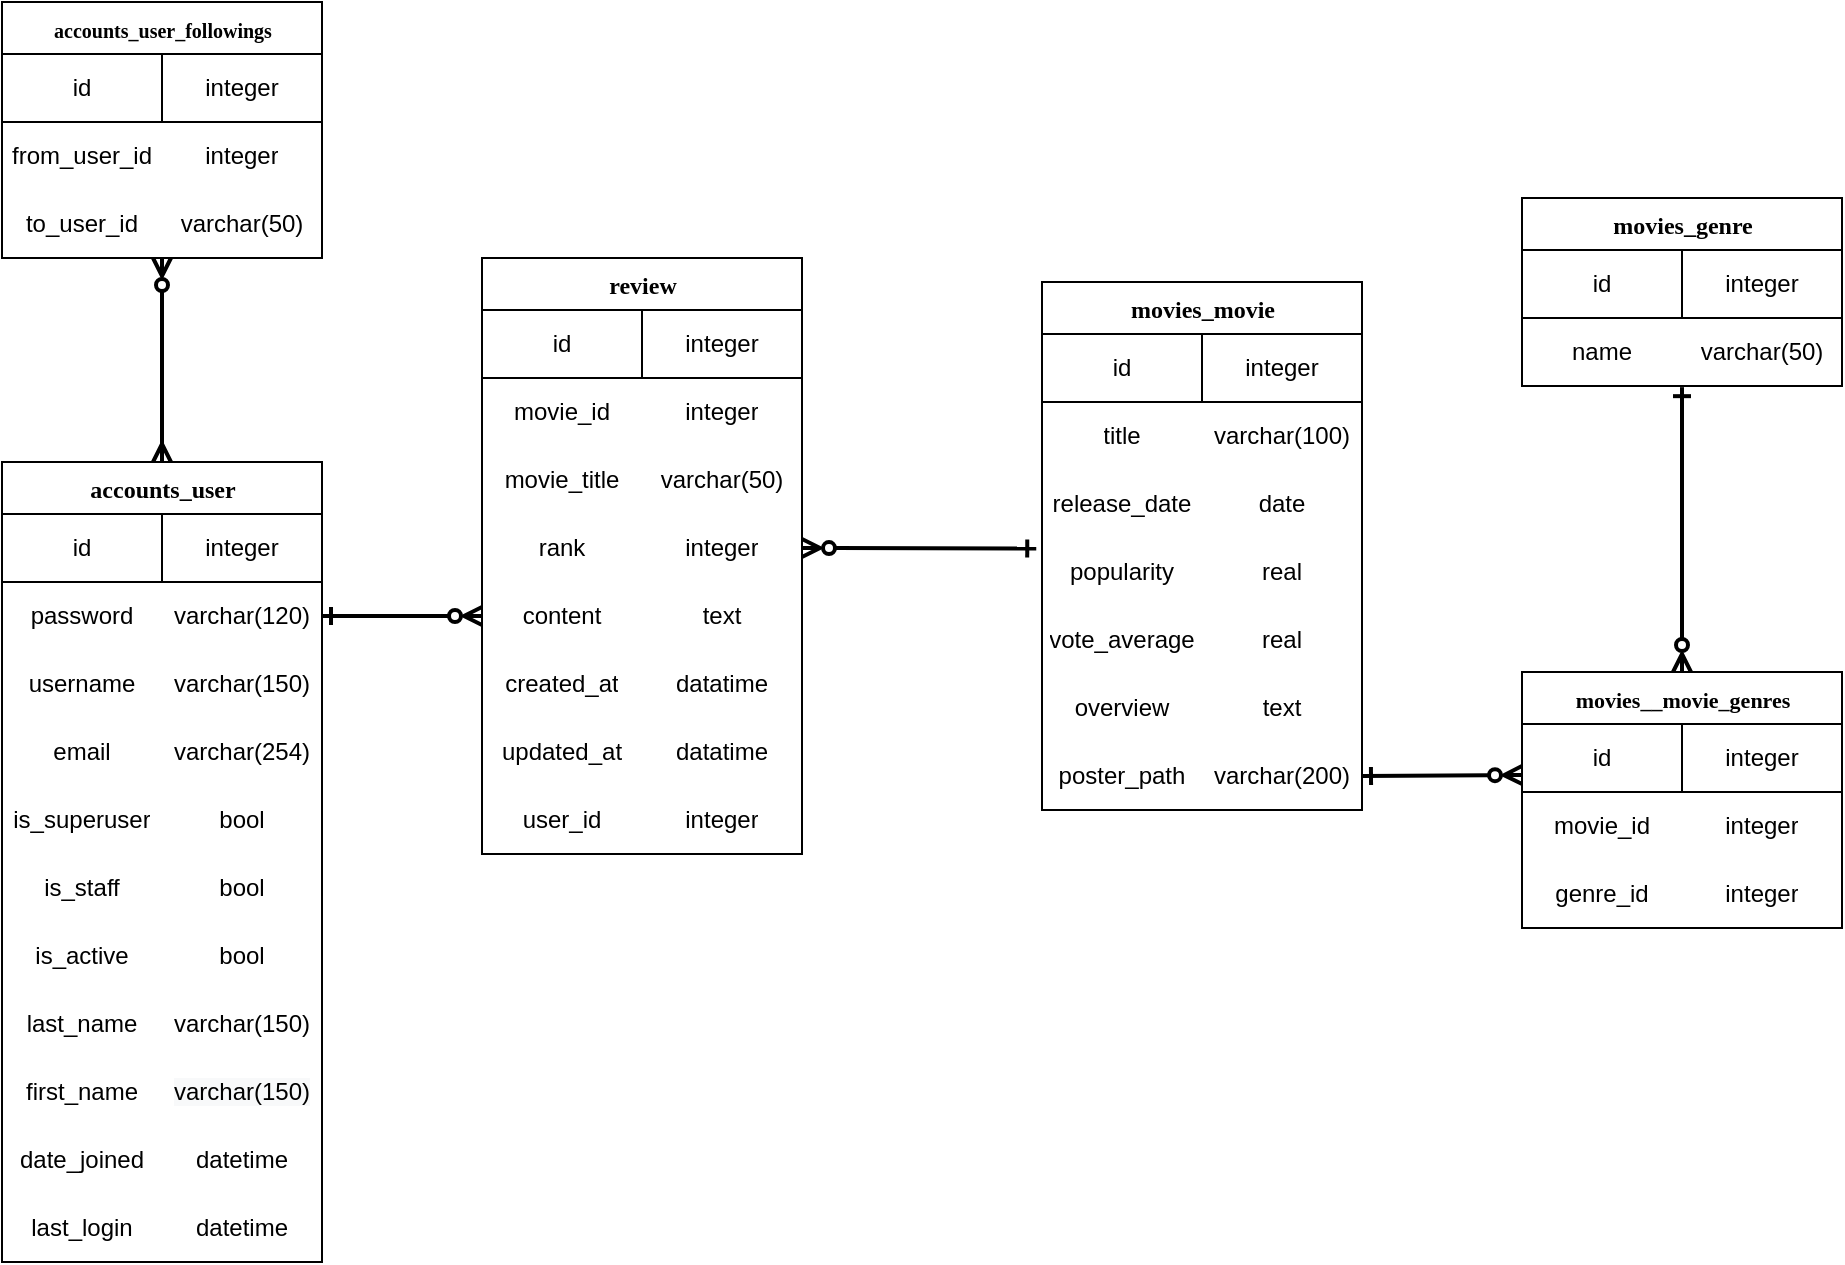 <mxfile version="20.5.3" type="github">
  <diagram name="Page-1" id="9f46799a-70d6-7492-0946-bef42562c5a5">
    <mxGraphModel dx="1110" dy="1074" grid="1" gridSize="10" guides="1" tooltips="1" connect="1" arrows="1" fold="1" page="1" pageScale="1" pageWidth="1100" pageHeight="850" background="none" math="0" shadow="0">
      <root>
        <mxCell id="0" />
        <mxCell id="1" parent="0" />
        <mxCell id="78961159f06e98e8-30" value="review" style="swimlane;html=1;fontStyle=1;align=center;verticalAlign=top;childLayout=stackLayout;horizontal=1;startSize=26;horizontalStack=0;resizeParent=1;resizeLast=0;collapsible=1;marginBottom=0;swimlaneFillColor=#ffffff;rounded=0;shadow=0;comic=0;labelBackgroundColor=none;strokeWidth=1;fillColor=none;fontFamily=Verdana;fontSize=12;" parent="1" vertex="1">
          <mxGeometry x="360" y="250" width="160" height="298" as="geometry" />
        </mxCell>
        <mxCell id="Coziq-dJK1Pich8Sk--5-6" value="" style="childLayout=tableLayout;recursiveResize=0;shadow=0;fillColor=none;rounded=0;" vertex="1" parent="78961159f06e98e8-30">
          <mxGeometry y="26" width="160" height="34" as="geometry" />
        </mxCell>
        <mxCell id="Coziq-dJK1Pich8Sk--5-19" style="edgeStyle=orthogonalEdgeStyle;rounded=0;orthogonalLoop=1;jettySize=auto;html=1;exitX=0.5;exitY=0;exitDx=0;exitDy=0;" edge="1" parent="Coziq-dJK1Pich8Sk--5-6" source="Coziq-dJK1Pich8Sk--5-11" target="Coziq-dJK1Pich8Sk--5-7">
          <mxGeometry relative="1" as="geometry" />
        </mxCell>
        <mxCell id="Coziq-dJK1Pich8Sk--5-7" value="" style="shape=tableRow;horizontal=0;startSize=0;swimlaneHead=0;swimlaneBody=0;top=0;left=0;bottom=0;right=0;dropTarget=0;collapsible=0;recursiveResize=0;expand=0;fontStyle=0;fillColor=none;strokeColor=inherit;rounded=0;" vertex="1" parent="Coziq-dJK1Pich8Sk--5-6">
          <mxGeometry width="160" height="34" as="geometry" />
        </mxCell>
        <mxCell id="Coziq-dJK1Pich8Sk--5-8" value="id" style="connectable=0;recursiveResize=0;strokeColor=inherit;fillColor=none;align=center;whiteSpace=wrap;html=1;rounded=0;" vertex="1" parent="Coziq-dJK1Pich8Sk--5-7">
          <mxGeometry width="80" height="34" as="geometry">
            <mxRectangle width="80" height="34" as="alternateBounds" />
          </mxGeometry>
        </mxCell>
        <mxCell id="Coziq-dJK1Pich8Sk--5-9" value="integer" style="connectable=0;recursiveResize=0;strokeColor=inherit;fillColor=none;align=center;whiteSpace=wrap;html=1;rounded=0;" vertex="1" parent="Coziq-dJK1Pich8Sk--5-7">
          <mxGeometry x="80" width="80" height="34" as="geometry">
            <mxRectangle width="80" height="34" as="alternateBounds" />
          </mxGeometry>
        </mxCell>
        <mxCell id="Coziq-dJK1Pich8Sk--5-20" value="" style="shape=table;html=1;whiteSpace=wrap;startSize=0;container=1;collapsible=0;childLayout=tableLayout;columnLines=0;rowLines=0;rounded=0;" vertex="1" parent="78961159f06e98e8-30">
          <mxGeometry y="60" width="160" height="238" as="geometry" />
        </mxCell>
        <mxCell id="Coziq-dJK1Pich8Sk--5-21" value="" style="shape=tableRow;horizontal=0;startSize=0;swimlaneHead=0;swimlaneBody=0;top=0;left=0;bottom=0;right=0;collapsible=0;dropTarget=0;fillColor=none;points=[[0,0.5],[1,0.5]];portConstraint=eastwest;rounded=0;" vertex="1" parent="Coziq-dJK1Pich8Sk--5-20">
          <mxGeometry width="160" height="34" as="geometry" />
        </mxCell>
        <mxCell id="Coziq-dJK1Pich8Sk--5-22" value="movie_id" style="shape=partialRectangle;html=1;whiteSpace=wrap;connectable=0;fillColor=none;top=0;left=0;bottom=0;right=0;overflow=hidden;fontSize=12;rounded=0;" vertex="1" parent="Coziq-dJK1Pich8Sk--5-21">
          <mxGeometry width="80" height="34" as="geometry">
            <mxRectangle width="80" height="34" as="alternateBounds" />
          </mxGeometry>
        </mxCell>
        <mxCell id="Coziq-dJK1Pich8Sk--5-23" value="integer" style="shape=partialRectangle;html=1;whiteSpace=wrap;connectable=0;fillColor=none;top=0;left=0;bottom=0;right=0;overflow=hidden;fontSize=12;rounded=0;" vertex="1" parent="Coziq-dJK1Pich8Sk--5-21">
          <mxGeometry x="80" width="80" height="34" as="geometry">
            <mxRectangle width="80" height="34" as="alternateBounds" />
          </mxGeometry>
        </mxCell>
        <mxCell id="Coziq-dJK1Pich8Sk--5-25" value="" style="shape=tableRow;horizontal=0;startSize=0;swimlaneHead=0;swimlaneBody=0;top=0;left=0;bottom=0;right=0;collapsible=0;dropTarget=0;fillColor=none;points=[[0,0.5],[1,0.5]];portConstraint=eastwest;rounded=0;" vertex="1" parent="Coziq-dJK1Pich8Sk--5-20">
          <mxGeometry y="34" width="160" height="34" as="geometry" />
        </mxCell>
        <mxCell id="Coziq-dJK1Pich8Sk--5-26" value="movie_title" style="shape=partialRectangle;html=1;whiteSpace=wrap;connectable=0;fillColor=none;top=0;left=0;bottom=0;right=0;overflow=hidden;fontSize=12;rounded=0;" vertex="1" parent="Coziq-dJK1Pich8Sk--5-25">
          <mxGeometry width="80" height="34" as="geometry">
            <mxRectangle width="80" height="34" as="alternateBounds" />
          </mxGeometry>
        </mxCell>
        <mxCell id="Coziq-dJK1Pich8Sk--5-27" value="varchar(50)" style="shape=partialRectangle;html=1;whiteSpace=wrap;connectable=0;fillColor=none;top=0;left=0;bottom=0;right=0;overflow=hidden;fontSize=12;rounded=0;" vertex="1" parent="Coziq-dJK1Pich8Sk--5-25">
          <mxGeometry x="80" width="80" height="34" as="geometry">
            <mxRectangle width="80" height="34" as="alternateBounds" />
          </mxGeometry>
        </mxCell>
        <mxCell id="Coziq-dJK1Pich8Sk--5-29" value="" style="shape=tableRow;horizontal=0;startSize=0;swimlaneHead=0;swimlaneBody=0;top=0;left=0;bottom=0;right=0;collapsible=0;dropTarget=0;fillColor=none;points=[[0,0.5],[1,0.5]];portConstraint=eastwest;rounded=0;" vertex="1" parent="Coziq-dJK1Pich8Sk--5-20">
          <mxGeometry y="68" width="160" height="34" as="geometry" />
        </mxCell>
        <mxCell id="Coziq-dJK1Pich8Sk--5-30" value="rank" style="shape=partialRectangle;html=1;whiteSpace=wrap;connectable=0;fillColor=none;top=0;left=0;bottom=0;right=0;overflow=hidden;fontSize=12;rounded=0;" vertex="1" parent="Coziq-dJK1Pich8Sk--5-29">
          <mxGeometry width="80" height="34" as="geometry">
            <mxRectangle width="80" height="34" as="alternateBounds" />
          </mxGeometry>
        </mxCell>
        <mxCell id="Coziq-dJK1Pich8Sk--5-31" value="integer" style="shape=partialRectangle;html=1;whiteSpace=wrap;connectable=0;fillColor=none;top=0;left=0;bottom=0;right=0;overflow=hidden;fontSize=12;rounded=0;" vertex="1" parent="Coziq-dJK1Pich8Sk--5-29">
          <mxGeometry x="80" width="80" height="34" as="geometry">
            <mxRectangle width="80" height="34" as="alternateBounds" />
          </mxGeometry>
        </mxCell>
        <mxCell id="Coziq-dJK1Pich8Sk--5-42" style="shape=tableRow;horizontal=0;startSize=0;swimlaneHead=0;swimlaneBody=0;top=0;left=0;bottom=0;right=0;collapsible=0;dropTarget=0;fillColor=none;points=[[0,0.5],[1,0.5]];portConstraint=eastwest;rounded=0;" vertex="1" parent="Coziq-dJK1Pich8Sk--5-20">
          <mxGeometry y="102" width="160" height="34" as="geometry" />
        </mxCell>
        <mxCell id="Coziq-dJK1Pich8Sk--5-43" value="content" style="shape=partialRectangle;html=1;whiteSpace=wrap;connectable=0;fillColor=none;top=0;left=0;bottom=0;right=0;overflow=hidden;fontSize=12;rounded=0;" vertex="1" parent="Coziq-dJK1Pich8Sk--5-42">
          <mxGeometry width="80" height="34" as="geometry">
            <mxRectangle width="80" height="34" as="alternateBounds" />
          </mxGeometry>
        </mxCell>
        <mxCell id="Coziq-dJK1Pich8Sk--5-44" value="text" style="shape=partialRectangle;html=1;whiteSpace=wrap;connectable=0;fillColor=none;top=0;left=0;bottom=0;right=0;overflow=hidden;fontSize=12;rounded=0;" vertex="1" parent="Coziq-dJK1Pich8Sk--5-42">
          <mxGeometry x="80" width="80" height="34" as="geometry">
            <mxRectangle width="80" height="34" as="alternateBounds" />
          </mxGeometry>
        </mxCell>
        <mxCell id="Coziq-dJK1Pich8Sk--5-39" style="shape=tableRow;horizontal=0;startSize=0;swimlaneHead=0;swimlaneBody=0;top=0;left=0;bottom=0;right=0;collapsible=0;dropTarget=0;fillColor=none;points=[[0,0.5],[1,0.5]];portConstraint=eastwest;rounded=0;" vertex="1" parent="Coziq-dJK1Pich8Sk--5-20">
          <mxGeometry y="136" width="160" height="34" as="geometry" />
        </mxCell>
        <mxCell id="Coziq-dJK1Pich8Sk--5-40" value="created_at" style="shape=partialRectangle;html=1;whiteSpace=wrap;connectable=0;fillColor=none;top=0;left=0;bottom=0;right=0;overflow=hidden;fontSize=12;rounded=0;" vertex="1" parent="Coziq-dJK1Pich8Sk--5-39">
          <mxGeometry width="80" height="34" as="geometry">
            <mxRectangle width="80" height="34" as="alternateBounds" />
          </mxGeometry>
        </mxCell>
        <mxCell id="Coziq-dJK1Pich8Sk--5-41" value="datatime" style="shape=partialRectangle;html=1;whiteSpace=wrap;connectable=0;fillColor=none;top=0;left=0;bottom=0;right=0;overflow=hidden;fontSize=12;rounded=0;" vertex="1" parent="Coziq-dJK1Pich8Sk--5-39">
          <mxGeometry x="80" width="80" height="34" as="geometry">
            <mxRectangle width="80" height="34" as="alternateBounds" />
          </mxGeometry>
        </mxCell>
        <mxCell id="Coziq-dJK1Pich8Sk--5-36" style="shape=tableRow;horizontal=0;startSize=0;swimlaneHead=0;swimlaneBody=0;top=0;left=0;bottom=0;right=0;collapsible=0;dropTarget=0;fillColor=none;points=[[0,0.5],[1,0.5]];portConstraint=eastwest;rounded=0;" vertex="1" parent="Coziq-dJK1Pich8Sk--5-20">
          <mxGeometry y="170" width="160" height="34" as="geometry" />
        </mxCell>
        <mxCell id="Coziq-dJK1Pich8Sk--5-37" value="updated_at" style="shape=partialRectangle;html=1;whiteSpace=wrap;connectable=0;fillColor=none;top=0;left=0;bottom=0;right=0;overflow=hidden;fontSize=12;rounded=0;" vertex="1" parent="Coziq-dJK1Pich8Sk--5-36">
          <mxGeometry width="80" height="34" as="geometry">
            <mxRectangle width="80" height="34" as="alternateBounds" />
          </mxGeometry>
        </mxCell>
        <mxCell id="Coziq-dJK1Pich8Sk--5-38" value="datatime" style="shape=partialRectangle;html=1;whiteSpace=wrap;connectable=0;fillColor=none;top=0;left=0;bottom=0;right=0;overflow=hidden;fontSize=12;rounded=0;" vertex="1" parent="Coziq-dJK1Pich8Sk--5-36">
          <mxGeometry x="80" width="80" height="34" as="geometry">
            <mxRectangle width="80" height="34" as="alternateBounds" />
          </mxGeometry>
        </mxCell>
        <mxCell id="Coziq-dJK1Pich8Sk--5-33" style="shape=tableRow;horizontal=0;startSize=0;swimlaneHead=0;swimlaneBody=0;top=0;left=0;bottom=0;right=0;collapsible=0;dropTarget=0;fillColor=none;points=[[0,0.5],[1,0.5]];portConstraint=eastwest;rounded=0;" vertex="1" parent="Coziq-dJK1Pich8Sk--5-20">
          <mxGeometry y="204" width="160" height="34" as="geometry" />
        </mxCell>
        <mxCell id="Coziq-dJK1Pich8Sk--5-34" value="user_id" style="shape=partialRectangle;html=1;whiteSpace=wrap;connectable=0;fillColor=none;top=0;left=0;bottom=0;right=0;overflow=hidden;fontSize=12;rounded=0;" vertex="1" parent="Coziq-dJK1Pich8Sk--5-33">
          <mxGeometry width="80" height="34" as="geometry">
            <mxRectangle width="80" height="34" as="alternateBounds" />
          </mxGeometry>
        </mxCell>
        <mxCell id="Coziq-dJK1Pich8Sk--5-35" value="integer" style="shape=partialRectangle;html=1;whiteSpace=wrap;connectable=0;fillColor=none;top=0;left=0;bottom=0;right=0;overflow=hidden;fontSize=12;rounded=0;" vertex="1" parent="Coziq-dJK1Pich8Sk--5-33">
          <mxGeometry x="80" width="80" height="34" as="geometry">
            <mxRectangle width="80" height="34" as="alternateBounds" />
          </mxGeometry>
        </mxCell>
        <mxCell id="Coziq-dJK1Pich8Sk--5-45" value="&lt;font style=&quot;font-size: 10px;&quot;&gt;accounts_user_followings&lt;/font&gt;" style="swimlane;html=1;fontStyle=1;align=center;verticalAlign=top;childLayout=stackLayout;horizontal=1;startSize=26;horizontalStack=0;resizeParent=1;resizeLast=0;collapsible=1;marginBottom=0;swimlaneFillColor=#ffffff;rounded=0;shadow=0;comic=0;labelBackgroundColor=none;strokeWidth=1;fillColor=none;fontFamily=Verdana;fontSize=12;" vertex="1" parent="1">
          <mxGeometry x="120" y="122" width="160" height="128" as="geometry" />
        </mxCell>
        <mxCell id="Coziq-dJK1Pich8Sk--5-46" value="" style="childLayout=tableLayout;recursiveResize=0;shadow=0;fillColor=none;rounded=0;" vertex="1" parent="Coziq-dJK1Pich8Sk--5-45">
          <mxGeometry y="26" width="160" height="34" as="geometry" />
        </mxCell>
        <mxCell id="Coziq-dJK1Pich8Sk--5-47" style="edgeStyle=orthogonalEdgeStyle;rounded=0;orthogonalLoop=1;jettySize=auto;html=1;exitX=0.5;exitY=0;exitDx=0;exitDy=0;" edge="1" parent="Coziq-dJK1Pich8Sk--5-46" target="Coziq-dJK1Pich8Sk--5-48">
          <mxGeometry relative="1" as="geometry" />
        </mxCell>
        <mxCell id="Coziq-dJK1Pich8Sk--5-48" value="" style="shape=tableRow;horizontal=0;startSize=0;swimlaneHead=0;swimlaneBody=0;top=0;left=0;bottom=0;right=0;dropTarget=0;collapsible=0;recursiveResize=0;expand=0;fontStyle=0;fillColor=none;strokeColor=inherit;rounded=0;" vertex="1" parent="Coziq-dJK1Pich8Sk--5-46">
          <mxGeometry width="160" height="34" as="geometry" />
        </mxCell>
        <mxCell id="Coziq-dJK1Pich8Sk--5-49" value="id" style="connectable=0;recursiveResize=0;strokeColor=inherit;fillColor=none;align=center;whiteSpace=wrap;html=1;rounded=0;" vertex="1" parent="Coziq-dJK1Pich8Sk--5-48">
          <mxGeometry width="80" height="34" as="geometry">
            <mxRectangle width="80" height="34" as="alternateBounds" />
          </mxGeometry>
        </mxCell>
        <mxCell id="Coziq-dJK1Pich8Sk--5-50" value="integer" style="connectable=0;recursiveResize=0;strokeColor=inherit;fillColor=none;align=center;whiteSpace=wrap;html=1;rounded=0;" vertex="1" parent="Coziq-dJK1Pich8Sk--5-48">
          <mxGeometry x="80" width="80" height="34" as="geometry">
            <mxRectangle width="80" height="34" as="alternateBounds" />
          </mxGeometry>
        </mxCell>
        <mxCell id="Coziq-dJK1Pich8Sk--5-51" value="" style="shape=table;html=1;whiteSpace=wrap;startSize=0;container=1;collapsible=0;childLayout=tableLayout;columnLines=0;rowLines=0;rounded=0;" vertex="1" parent="Coziq-dJK1Pich8Sk--5-45">
          <mxGeometry y="60" width="160" height="68" as="geometry" />
        </mxCell>
        <mxCell id="Coziq-dJK1Pich8Sk--5-52" value="" style="shape=tableRow;horizontal=0;startSize=0;swimlaneHead=0;swimlaneBody=0;top=0;left=0;bottom=0;right=0;collapsible=0;dropTarget=0;fillColor=none;points=[[0,0.5],[1,0.5]];portConstraint=eastwest;rounded=0;" vertex="1" parent="Coziq-dJK1Pich8Sk--5-51">
          <mxGeometry width="160" height="34" as="geometry" />
        </mxCell>
        <mxCell id="Coziq-dJK1Pich8Sk--5-53" value="from_user_id" style="shape=partialRectangle;html=1;whiteSpace=wrap;connectable=0;fillColor=none;top=0;left=0;bottom=0;right=0;overflow=hidden;fontSize=12;rounded=0;" vertex="1" parent="Coziq-dJK1Pich8Sk--5-52">
          <mxGeometry width="80" height="34" as="geometry">
            <mxRectangle width="80" height="34" as="alternateBounds" />
          </mxGeometry>
        </mxCell>
        <mxCell id="Coziq-dJK1Pich8Sk--5-54" value="integer" style="shape=partialRectangle;html=1;whiteSpace=wrap;connectable=0;fillColor=none;top=0;left=0;bottom=0;right=0;overflow=hidden;fontSize=12;rounded=0;" vertex="1" parent="Coziq-dJK1Pich8Sk--5-52">
          <mxGeometry x="80" width="80" height="34" as="geometry">
            <mxRectangle width="80" height="34" as="alternateBounds" />
          </mxGeometry>
        </mxCell>
        <mxCell id="Coziq-dJK1Pich8Sk--5-55" value="" style="shape=tableRow;horizontal=0;startSize=0;swimlaneHead=0;swimlaneBody=0;top=0;left=0;bottom=0;right=0;collapsible=0;dropTarget=0;fillColor=none;points=[[0,0.5],[1,0.5]];portConstraint=eastwest;rounded=0;" vertex="1" parent="Coziq-dJK1Pich8Sk--5-51">
          <mxGeometry y="34" width="160" height="34" as="geometry" />
        </mxCell>
        <mxCell id="Coziq-dJK1Pich8Sk--5-56" value="to_user_id" style="shape=partialRectangle;html=1;whiteSpace=wrap;connectable=0;fillColor=none;top=0;left=0;bottom=0;right=0;overflow=hidden;fontSize=12;rounded=0;" vertex="1" parent="Coziq-dJK1Pich8Sk--5-55">
          <mxGeometry width="80" height="34" as="geometry">
            <mxRectangle width="80" height="34" as="alternateBounds" />
          </mxGeometry>
        </mxCell>
        <mxCell id="Coziq-dJK1Pich8Sk--5-57" value="varchar(50)" style="shape=partialRectangle;html=1;whiteSpace=wrap;connectable=0;fillColor=none;top=0;left=0;bottom=0;right=0;overflow=hidden;fontSize=12;rounded=0;" vertex="1" parent="Coziq-dJK1Pich8Sk--5-55">
          <mxGeometry x="80" width="80" height="34" as="geometry">
            <mxRectangle width="80" height="34" as="alternateBounds" />
          </mxGeometry>
        </mxCell>
        <mxCell id="Coziq-dJK1Pich8Sk--5-73" value="accounts_user" style="swimlane;html=1;fontStyle=1;align=center;verticalAlign=top;childLayout=stackLayout;horizontal=1;startSize=26;horizontalStack=0;resizeParent=1;resizeLast=0;collapsible=1;marginBottom=0;swimlaneFillColor=#ffffff;rounded=0;shadow=0;comic=0;labelBackgroundColor=none;strokeWidth=1;fillColor=none;fontFamily=Verdana;fontSize=12;" vertex="1" parent="1">
          <mxGeometry x="120" y="352" width="160" height="400" as="geometry" />
        </mxCell>
        <mxCell id="Coziq-dJK1Pich8Sk--5-74" value="" style="childLayout=tableLayout;recursiveResize=0;shadow=0;fillColor=none;rounded=0;" vertex="1" parent="Coziq-dJK1Pich8Sk--5-73">
          <mxGeometry y="26" width="160" height="34" as="geometry" />
        </mxCell>
        <mxCell id="Coziq-dJK1Pich8Sk--5-75" style="edgeStyle=orthogonalEdgeStyle;rounded=0;orthogonalLoop=1;jettySize=auto;html=1;exitX=0.5;exitY=0;exitDx=0;exitDy=0;" edge="1" parent="Coziq-dJK1Pich8Sk--5-74" target="Coziq-dJK1Pich8Sk--5-76">
          <mxGeometry relative="1" as="geometry" />
        </mxCell>
        <mxCell id="Coziq-dJK1Pich8Sk--5-76" value="" style="shape=tableRow;horizontal=0;startSize=0;swimlaneHead=0;swimlaneBody=0;top=0;left=0;bottom=0;right=0;dropTarget=0;collapsible=0;recursiveResize=0;expand=0;fontStyle=0;fillColor=none;strokeColor=inherit;rounded=0;" vertex="1" parent="Coziq-dJK1Pich8Sk--5-74">
          <mxGeometry width="160" height="34" as="geometry" />
        </mxCell>
        <mxCell id="Coziq-dJK1Pich8Sk--5-77" value="id" style="connectable=0;recursiveResize=0;strokeColor=inherit;fillColor=none;align=center;whiteSpace=wrap;html=1;rounded=0;" vertex="1" parent="Coziq-dJK1Pich8Sk--5-76">
          <mxGeometry width="80" height="34" as="geometry">
            <mxRectangle width="80" height="34" as="alternateBounds" />
          </mxGeometry>
        </mxCell>
        <mxCell id="Coziq-dJK1Pich8Sk--5-78" value="integer" style="connectable=0;recursiveResize=0;strokeColor=inherit;fillColor=none;align=center;whiteSpace=wrap;html=1;rounded=0;" vertex="1" parent="Coziq-dJK1Pich8Sk--5-76">
          <mxGeometry x="80" width="80" height="34" as="geometry">
            <mxRectangle width="80" height="34" as="alternateBounds" />
          </mxGeometry>
        </mxCell>
        <mxCell id="Coziq-dJK1Pich8Sk--5-79" value="" style="shape=table;html=1;whiteSpace=wrap;startSize=0;container=1;collapsible=0;childLayout=tableLayout;columnLines=0;rowLines=0;rounded=0;" vertex="1" parent="Coziq-dJK1Pich8Sk--5-73">
          <mxGeometry y="60" width="160" height="340" as="geometry" />
        </mxCell>
        <mxCell id="Coziq-dJK1Pich8Sk--5-80" value="" style="shape=tableRow;horizontal=0;startSize=0;swimlaneHead=0;swimlaneBody=0;top=0;left=0;bottom=0;right=0;collapsible=0;dropTarget=0;fillColor=none;points=[[0,0.5],[1,0.5]];portConstraint=eastwest;rounded=0;" vertex="1" parent="Coziq-dJK1Pich8Sk--5-79">
          <mxGeometry width="160" height="34" as="geometry" />
        </mxCell>
        <mxCell id="Coziq-dJK1Pich8Sk--5-81" value="password" style="shape=partialRectangle;html=1;whiteSpace=wrap;connectable=0;fillColor=none;top=0;left=0;bottom=0;right=0;overflow=hidden;fontSize=12;rounded=0;" vertex="1" parent="Coziq-dJK1Pich8Sk--5-80">
          <mxGeometry width="80" height="34" as="geometry">
            <mxRectangle width="80" height="34" as="alternateBounds" />
          </mxGeometry>
        </mxCell>
        <mxCell id="Coziq-dJK1Pich8Sk--5-82" value="varchar(120)" style="shape=partialRectangle;html=1;whiteSpace=wrap;connectable=0;fillColor=none;top=0;left=0;bottom=0;right=0;overflow=hidden;fontSize=12;rounded=0;" vertex="1" parent="Coziq-dJK1Pich8Sk--5-80">
          <mxGeometry x="80" width="80" height="34" as="geometry">
            <mxRectangle width="80" height="34" as="alternateBounds" />
          </mxGeometry>
        </mxCell>
        <mxCell id="Coziq-dJK1Pich8Sk--5-83" value="" style="shape=tableRow;horizontal=0;startSize=0;swimlaneHead=0;swimlaneBody=0;top=0;left=0;bottom=0;right=0;collapsible=0;dropTarget=0;fillColor=none;points=[[0,0.5],[1,0.5]];portConstraint=eastwest;rounded=0;" vertex="1" parent="Coziq-dJK1Pich8Sk--5-79">
          <mxGeometry y="34" width="160" height="34" as="geometry" />
        </mxCell>
        <mxCell id="Coziq-dJK1Pich8Sk--5-84" value="username" style="shape=partialRectangle;html=1;whiteSpace=wrap;connectable=0;fillColor=none;top=0;left=0;bottom=0;right=0;overflow=hidden;fontSize=12;rounded=0;" vertex="1" parent="Coziq-dJK1Pich8Sk--5-83">
          <mxGeometry width="80" height="34" as="geometry">
            <mxRectangle width="80" height="34" as="alternateBounds" />
          </mxGeometry>
        </mxCell>
        <mxCell id="Coziq-dJK1Pich8Sk--5-85" value="varchar(150)" style="shape=partialRectangle;html=1;whiteSpace=wrap;connectable=0;fillColor=none;top=0;left=0;bottom=0;right=0;overflow=hidden;fontSize=12;rounded=0;" vertex="1" parent="Coziq-dJK1Pich8Sk--5-83">
          <mxGeometry x="80" width="80" height="34" as="geometry">
            <mxRectangle width="80" height="34" as="alternateBounds" />
          </mxGeometry>
        </mxCell>
        <mxCell id="Coziq-dJK1Pich8Sk--5-86" value="" style="shape=tableRow;horizontal=0;startSize=0;swimlaneHead=0;swimlaneBody=0;top=0;left=0;bottom=0;right=0;collapsible=0;dropTarget=0;fillColor=none;points=[[0,0.5],[1,0.5]];portConstraint=eastwest;rounded=0;" vertex="1" parent="Coziq-dJK1Pich8Sk--5-79">
          <mxGeometry y="68" width="160" height="34" as="geometry" />
        </mxCell>
        <mxCell id="Coziq-dJK1Pich8Sk--5-87" value="email" style="shape=partialRectangle;html=1;whiteSpace=wrap;connectable=0;fillColor=none;top=0;left=0;bottom=0;right=0;overflow=hidden;fontSize=12;rounded=0;" vertex="1" parent="Coziq-dJK1Pich8Sk--5-86">
          <mxGeometry width="80" height="34" as="geometry">
            <mxRectangle width="80" height="34" as="alternateBounds" />
          </mxGeometry>
        </mxCell>
        <mxCell id="Coziq-dJK1Pich8Sk--5-88" value="varchar(254)" style="shape=partialRectangle;html=1;whiteSpace=wrap;connectable=0;fillColor=none;top=0;left=0;bottom=0;right=0;overflow=hidden;fontSize=12;rounded=0;" vertex="1" parent="Coziq-dJK1Pich8Sk--5-86">
          <mxGeometry x="80" width="80" height="34" as="geometry">
            <mxRectangle width="80" height="34" as="alternateBounds" />
          </mxGeometry>
        </mxCell>
        <mxCell id="Coziq-dJK1Pich8Sk--5-89" style="shape=tableRow;horizontal=0;startSize=0;swimlaneHead=0;swimlaneBody=0;top=0;left=0;bottom=0;right=0;collapsible=0;dropTarget=0;fillColor=none;points=[[0,0.5],[1,0.5]];portConstraint=eastwest;rounded=0;" vertex="1" parent="Coziq-dJK1Pich8Sk--5-79">
          <mxGeometry y="102" width="160" height="34" as="geometry" />
        </mxCell>
        <mxCell id="Coziq-dJK1Pich8Sk--5-90" value="is_superuser" style="shape=partialRectangle;html=1;whiteSpace=wrap;connectable=0;fillColor=none;top=0;left=0;bottom=0;right=0;overflow=hidden;fontSize=12;rounded=0;" vertex="1" parent="Coziq-dJK1Pich8Sk--5-89">
          <mxGeometry width="80" height="34" as="geometry">
            <mxRectangle width="80" height="34" as="alternateBounds" />
          </mxGeometry>
        </mxCell>
        <mxCell id="Coziq-dJK1Pich8Sk--5-91" value="bool" style="shape=partialRectangle;html=1;whiteSpace=wrap;connectable=0;fillColor=none;top=0;left=0;bottom=0;right=0;overflow=hidden;fontSize=12;rounded=0;" vertex="1" parent="Coziq-dJK1Pich8Sk--5-89">
          <mxGeometry x="80" width="80" height="34" as="geometry">
            <mxRectangle width="80" height="34" as="alternateBounds" />
          </mxGeometry>
        </mxCell>
        <mxCell id="Coziq-dJK1Pich8Sk--5-185" style="shape=tableRow;horizontal=0;startSize=0;swimlaneHead=0;swimlaneBody=0;top=0;left=0;bottom=0;right=0;collapsible=0;dropTarget=0;fillColor=none;points=[[0,0.5],[1,0.5]];portConstraint=eastwest;rounded=0;" vertex="1" parent="Coziq-dJK1Pich8Sk--5-79">
          <mxGeometry y="136" width="160" height="34" as="geometry" />
        </mxCell>
        <mxCell id="Coziq-dJK1Pich8Sk--5-186" value="is_staff" style="shape=partialRectangle;html=1;whiteSpace=wrap;connectable=0;fillColor=none;top=0;left=0;bottom=0;right=0;overflow=hidden;fontSize=12;rounded=0;" vertex="1" parent="Coziq-dJK1Pich8Sk--5-185">
          <mxGeometry width="80" height="34" as="geometry">
            <mxRectangle width="80" height="34" as="alternateBounds" />
          </mxGeometry>
        </mxCell>
        <mxCell id="Coziq-dJK1Pich8Sk--5-187" value="bool" style="shape=partialRectangle;html=1;whiteSpace=wrap;connectable=0;fillColor=none;top=0;left=0;bottom=0;right=0;overflow=hidden;fontSize=12;rounded=0;" vertex="1" parent="Coziq-dJK1Pich8Sk--5-185">
          <mxGeometry x="80" width="80" height="34" as="geometry">
            <mxRectangle width="80" height="34" as="alternateBounds" />
          </mxGeometry>
        </mxCell>
        <mxCell id="Coziq-dJK1Pich8Sk--5-92" style="shape=tableRow;horizontal=0;startSize=0;swimlaneHead=0;swimlaneBody=0;top=0;left=0;bottom=0;right=0;collapsible=0;dropTarget=0;fillColor=none;points=[[0,0.5],[1,0.5]];portConstraint=eastwest;rounded=0;" vertex="1" parent="Coziq-dJK1Pich8Sk--5-79">
          <mxGeometry y="170" width="160" height="34" as="geometry" />
        </mxCell>
        <mxCell id="Coziq-dJK1Pich8Sk--5-93" value="is_active" style="shape=partialRectangle;html=1;whiteSpace=wrap;connectable=0;fillColor=none;top=0;left=0;bottom=0;right=0;overflow=hidden;fontSize=12;rounded=0;" vertex="1" parent="Coziq-dJK1Pich8Sk--5-92">
          <mxGeometry width="80" height="34" as="geometry">
            <mxRectangle width="80" height="34" as="alternateBounds" />
          </mxGeometry>
        </mxCell>
        <mxCell id="Coziq-dJK1Pich8Sk--5-94" value="bool" style="shape=partialRectangle;html=1;whiteSpace=wrap;connectable=0;fillColor=none;top=0;left=0;bottom=0;right=0;overflow=hidden;fontSize=12;rounded=0;" vertex="1" parent="Coziq-dJK1Pich8Sk--5-92">
          <mxGeometry x="80" width="80" height="34" as="geometry">
            <mxRectangle width="80" height="34" as="alternateBounds" />
          </mxGeometry>
        </mxCell>
        <mxCell id="Coziq-dJK1Pich8Sk--5-95" style="shape=tableRow;horizontal=0;startSize=0;swimlaneHead=0;swimlaneBody=0;top=0;left=0;bottom=0;right=0;collapsible=0;dropTarget=0;fillColor=none;points=[[0,0.5],[1,0.5]];portConstraint=eastwest;rounded=0;" vertex="1" parent="Coziq-dJK1Pich8Sk--5-79">
          <mxGeometry y="204" width="160" height="34" as="geometry" />
        </mxCell>
        <mxCell id="Coziq-dJK1Pich8Sk--5-96" value="last_name" style="shape=partialRectangle;html=1;whiteSpace=wrap;connectable=0;fillColor=none;top=0;left=0;bottom=0;right=0;overflow=hidden;fontSize=12;rounded=0;" vertex="1" parent="Coziq-dJK1Pich8Sk--5-95">
          <mxGeometry width="80" height="34" as="geometry">
            <mxRectangle width="80" height="34" as="alternateBounds" />
          </mxGeometry>
        </mxCell>
        <mxCell id="Coziq-dJK1Pich8Sk--5-97" value="varchar(150)" style="shape=partialRectangle;html=1;whiteSpace=wrap;connectable=0;fillColor=none;top=0;left=0;bottom=0;right=0;overflow=hidden;fontSize=12;rounded=0;" vertex="1" parent="Coziq-dJK1Pich8Sk--5-95">
          <mxGeometry x="80" width="80" height="34" as="geometry">
            <mxRectangle width="80" height="34" as="alternateBounds" />
          </mxGeometry>
        </mxCell>
        <mxCell id="Coziq-dJK1Pich8Sk--5-98" style="shape=tableRow;horizontal=0;startSize=0;swimlaneHead=0;swimlaneBody=0;top=0;left=0;bottom=0;right=0;collapsible=0;dropTarget=0;fillColor=none;points=[[0,0.5],[1,0.5]];portConstraint=eastwest;rounded=0;" vertex="1" parent="Coziq-dJK1Pich8Sk--5-79">
          <mxGeometry y="238" width="160" height="34" as="geometry" />
        </mxCell>
        <mxCell id="Coziq-dJK1Pich8Sk--5-99" value="first_name" style="shape=partialRectangle;html=1;whiteSpace=wrap;connectable=0;fillColor=none;top=0;left=0;bottom=0;right=0;overflow=hidden;fontSize=12;rounded=0;" vertex="1" parent="Coziq-dJK1Pich8Sk--5-98">
          <mxGeometry width="80" height="34" as="geometry">
            <mxRectangle width="80" height="34" as="alternateBounds" />
          </mxGeometry>
        </mxCell>
        <mxCell id="Coziq-dJK1Pich8Sk--5-100" value="&lt;span style=&quot;color: rgb(0, 0, 0); font-family: Helvetica; font-size: 12px; font-style: normal; font-variant-ligatures: normal; font-variant-caps: normal; font-weight: 400; letter-spacing: normal; orphans: 2; text-align: center; text-indent: 0px; text-transform: none; widows: 2; word-spacing: 0px; -webkit-text-stroke-width: 0px; background-color: rgb(248, 249, 250); text-decoration-thickness: initial; text-decoration-style: initial; text-decoration-color: initial; float: none; display: inline !important;&quot;&gt;varchar(150)&lt;/span&gt;" style="shape=partialRectangle;html=1;whiteSpace=wrap;connectable=0;fillColor=none;top=0;left=0;bottom=0;right=0;overflow=hidden;fontSize=12;rounded=0;" vertex="1" parent="Coziq-dJK1Pich8Sk--5-98">
          <mxGeometry x="80" width="80" height="34" as="geometry">
            <mxRectangle width="80" height="34" as="alternateBounds" />
          </mxGeometry>
        </mxCell>
        <mxCell id="Coziq-dJK1Pich8Sk--5-188" style="shape=tableRow;horizontal=0;startSize=0;swimlaneHead=0;swimlaneBody=0;top=0;left=0;bottom=0;right=0;collapsible=0;dropTarget=0;fillColor=none;points=[[0,0.5],[1,0.5]];portConstraint=eastwest;rounded=0;" vertex="1" parent="Coziq-dJK1Pich8Sk--5-79">
          <mxGeometry y="272" width="160" height="34" as="geometry" />
        </mxCell>
        <mxCell id="Coziq-dJK1Pich8Sk--5-189" value="date_joined" style="shape=partialRectangle;html=1;whiteSpace=wrap;connectable=0;fillColor=none;top=0;left=0;bottom=0;right=0;overflow=hidden;fontSize=12;rounded=0;" vertex="1" parent="Coziq-dJK1Pich8Sk--5-188">
          <mxGeometry width="80" height="34" as="geometry">
            <mxRectangle width="80" height="34" as="alternateBounds" />
          </mxGeometry>
        </mxCell>
        <mxCell id="Coziq-dJK1Pich8Sk--5-190" value="datetime" style="shape=partialRectangle;html=1;whiteSpace=wrap;connectable=0;fillColor=none;top=0;left=0;bottom=0;right=0;overflow=hidden;fontSize=12;rounded=0;" vertex="1" parent="Coziq-dJK1Pich8Sk--5-188">
          <mxGeometry x="80" width="80" height="34" as="geometry">
            <mxRectangle width="80" height="34" as="alternateBounds" />
          </mxGeometry>
        </mxCell>
        <mxCell id="Coziq-dJK1Pich8Sk--5-191" style="shape=tableRow;horizontal=0;startSize=0;swimlaneHead=0;swimlaneBody=0;top=0;left=0;bottom=0;right=0;collapsible=0;dropTarget=0;fillColor=none;points=[[0,0.5],[1,0.5]];portConstraint=eastwest;rounded=0;" vertex="1" parent="Coziq-dJK1Pich8Sk--5-79">
          <mxGeometry y="306" width="160" height="34" as="geometry" />
        </mxCell>
        <mxCell id="Coziq-dJK1Pich8Sk--5-192" value="last_login" style="shape=partialRectangle;html=1;whiteSpace=wrap;connectable=0;fillColor=none;top=0;left=0;bottom=0;right=0;overflow=hidden;fontSize=12;rounded=0;" vertex="1" parent="Coziq-dJK1Pich8Sk--5-191">
          <mxGeometry width="80" height="34" as="geometry">
            <mxRectangle width="80" height="34" as="alternateBounds" />
          </mxGeometry>
        </mxCell>
        <mxCell id="Coziq-dJK1Pich8Sk--5-193" value="datetime" style="shape=partialRectangle;html=1;whiteSpace=wrap;connectable=0;fillColor=none;top=0;left=0;bottom=0;right=0;overflow=hidden;fontSize=12;rounded=0;" vertex="1" parent="Coziq-dJK1Pich8Sk--5-191">
          <mxGeometry x="80" width="80" height="34" as="geometry">
            <mxRectangle width="80" height="34" as="alternateBounds" />
          </mxGeometry>
        </mxCell>
        <mxCell id="Coziq-dJK1Pich8Sk--5-101" value="movies_movie" style="swimlane;html=1;fontStyle=1;align=center;verticalAlign=top;childLayout=stackLayout;horizontal=1;startSize=26;horizontalStack=0;resizeParent=1;resizeLast=0;collapsible=1;marginBottom=0;swimlaneFillColor=#ffffff;rounded=0;shadow=0;comic=0;labelBackgroundColor=none;strokeWidth=1;fillColor=none;fontFamily=Verdana;fontSize=12;" vertex="1" parent="1">
          <mxGeometry x="640" y="262" width="160" height="264" as="geometry" />
        </mxCell>
        <mxCell id="Coziq-dJK1Pich8Sk--5-102" value="" style="childLayout=tableLayout;recursiveResize=0;shadow=0;fillColor=none;rounded=0;" vertex="1" parent="Coziq-dJK1Pich8Sk--5-101">
          <mxGeometry y="26" width="160" height="34" as="geometry" />
        </mxCell>
        <mxCell id="Coziq-dJK1Pich8Sk--5-103" style="edgeStyle=orthogonalEdgeStyle;rounded=0;orthogonalLoop=1;jettySize=auto;html=1;exitX=0.5;exitY=0;exitDx=0;exitDy=0;" edge="1" parent="Coziq-dJK1Pich8Sk--5-102" target="Coziq-dJK1Pich8Sk--5-104">
          <mxGeometry relative="1" as="geometry" />
        </mxCell>
        <mxCell id="Coziq-dJK1Pich8Sk--5-104" value="" style="shape=tableRow;horizontal=0;startSize=0;swimlaneHead=0;swimlaneBody=0;top=0;left=0;bottom=0;right=0;dropTarget=0;collapsible=0;recursiveResize=0;expand=0;fontStyle=0;fillColor=none;strokeColor=inherit;rounded=0;" vertex="1" parent="Coziq-dJK1Pich8Sk--5-102">
          <mxGeometry width="160" height="34" as="geometry" />
        </mxCell>
        <mxCell id="Coziq-dJK1Pich8Sk--5-105" value="id" style="connectable=0;recursiveResize=0;strokeColor=inherit;fillColor=none;align=center;whiteSpace=wrap;html=1;rounded=0;" vertex="1" parent="Coziq-dJK1Pich8Sk--5-104">
          <mxGeometry width="80" height="34" as="geometry">
            <mxRectangle width="80" height="34" as="alternateBounds" />
          </mxGeometry>
        </mxCell>
        <mxCell id="Coziq-dJK1Pich8Sk--5-106" value="integer" style="connectable=0;recursiveResize=0;strokeColor=inherit;fillColor=none;align=center;whiteSpace=wrap;html=1;rounded=0;" vertex="1" parent="Coziq-dJK1Pich8Sk--5-104">
          <mxGeometry x="80" width="80" height="34" as="geometry">
            <mxRectangle width="80" height="34" as="alternateBounds" />
          </mxGeometry>
        </mxCell>
        <mxCell id="Coziq-dJK1Pich8Sk--5-107" value="" style="shape=table;html=1;whiteSpace=wrap;startSize=0;container=1;collapsible=0;childLayout=tableLayout;columnLines=0;rowLines=0;rounded=0;" vertex="1" parent="Coziq-dJK1Pich8Sk--5-101">
          <mxGeometry y="60" width="160" height="204" as="geometry" />
        </mxCell>
        <mxCell id="Coziq-dJK1Pich8Sk--5-108" value="" style="shape=tableRow;horizontal=0;startSize=0;swimlaneHead=0;swimlaneBody=0;top=0;left=0;bottom=0;right=0;collapsible=0;dropTarget=0;fillColor=none;points=[[0,0.5],[1,0.5]];portConstraint=eastwest;rounded=0;" vertex="1" parent="Coziq-dJK1Pich8Sk--5-107">
          <mxGeometry width="160" height="34" as="geometry" />
        </mxCell>
        <mxCell id="Coziq-dJK1Pich8Sk--5-109" value="title" style="shape=partialRectangle;html=1;whiteSpace=wrap;connectable=0;fillColor=none;top=0;left=0;bottom=0;right=0;overflow=hidden;fontSize=12;rounded=0;" vertex="1" parent="Coziq-dJK1Pich8Sk--5-108">
          <mxGeometry width="80" height="34" as="geometry">
            <mxRectangle width="80" height="34" as="alternateBounds" />
          </mxGeometry>
        </mxCell>
        <mxCell id="Coziq-dJK1Pich8Sk--5-110" value="varchar(100)" style="shape=partialRectangle;html=1;whiteSpace=wrap;connectable=0;fillColor=none;top=0;left=0;bottom=0;right=0;overflow=hidden;fontSize=12;rounded=0;" vertex="1" parent="Coziq-dJK1Pich8Sk--5-108">
          <mxGeometry x="80" width="80" height="34" as="geometry">
            <mxRectangle width="80" height="34" as="alternateBounds" />
          </mxGeometry>
        </mxCell>
        <mxCell id="Coziq-dJK1Pich8Sk--5-111" value="" style="shape=tableRow;horizontal=0;startSize=0;swimlaneHead=0;swimlaneBody=0;top=0;left=0;bottom=0;right=0;collapsible=0;dropTarget=0;fillColor=none;points=[[0,0.5],[1,0.5]];portConstraint=eastwest;rounded=0;" vertex="1" parent="Coziq-dJK1Pich8Sk--5-107">
          <mxGeometry y="34" width="160" height="34" as="geometry" />
        </mxCell>
        <mxCell id="Coziq-dJK1Pich8Sk--5-112" value="release_date" style="shape=partialRectangle;html=1;whiteSpace=wrap;connectable=0;fillColor=none;top=0;left=0;bottom=0;right=0;overflow=hidden;fontSize=12;rounded=0;" vertex="1" parent="Coziq-dJK1Pich8Sk--5-111">
          <mxGeometry width="80" height="34" as="geometry">
            <mxRectangle width="80" height="34" as="alternateBounds" />
          </mxGeometry>
        </mxCell>
        <mxCell id="Coziq-dJK1Pich8Sk--5-113" value="date" style="shape=partialRectangle;html=1;whiteSpace=wrap;connectable=0;fillColor=none;top=0;left=0;bottom=0;right=0;overflow=hidden;fontSize=12;rounded=0;" vertex="1" parent="Coziq-dJK1Pich8Sk--5-111">
          <mxGeometry x="80" width="80" height="34" as="geometry">
            <mxRectangle width="80" height="34" as="alternateBounds" />
          </mxGeometry>
        </mxCell>
        <mxCell id="Coziq-dJK1Pich8Sk--5-114" value="" style="shape=tableRow;horizontal=0;startSize=0;swimlaneHead=0;swimlaneBody=0;top=0;left=0;bottom=0;right=0;collapsible=0;dropTarget=0;fillColor=none;points=[[0,0.5],[1,0.5]];portConstraint=eastwest;rounded=0;" vertex="1" parent="Coziq-dJK1Pich8Sk--5-107">
          <mxGeometry y="68" width="160" height="34" as="geometry" />
        </mxCell>
        <mxCell id="Coziq-dJK1Pich8Sk--5-115" value="popularity" style="shape=partialRectangle;html=1;whiteSpace=wrap;connectable=0;fillColor=none;top=0;left=0;bottom=0;right=0;overflow=hidden;fontSize=12;rounded=0;" vertex="1" parent="Coziq-dJK1Pich8Sk--5-114">
          <mxGeometry width="80" height="34" as="geometry">
            <mxRectangle width="80" height="34" as="alternateBounds" />
          </mxGeometry>
        </mxCell>
        <mxCell id="Coziq-dJK1Pich8Sk--5-116" value="real" style="shape=partialRectangle;html=1;whiteSpace=wrap;connectable=0;fillColor=none;top=0;left=0;bottom=0;right=0;overflow=hidden;fontSize=12;rounded=0;" vertex="1" parent="Coziq-dJK1Pich8Sk--5-114">
          <mxGeometry x="80" width="80" height="34" as="geometry">
            <mxRectangle width="80" height="34" as="alternateBounds" />
          </mxGeometry>
        </mxCell>
        <mxCell id="Coziq-dJK1Pich8Sk--5-120" style="shape=tableRow;horizontal=0;startSize=0;swimlaneHead=0;swimlaneBody=0;top=0;left=0;bottom=0;right=0;collapsible=0;dropTarget=0;fillColor=none;points=[[0,0.5],[1,0.5]];portConstraint=eastwest;rounded=0;" vertex="1" parent="Coziq-dJK1Pich8Sk--5-107">
          <mxGeometry y="102" width="160" height="34" as="geometry" />
        </mxCell>
        <mxCell id="Coziq-dJK1Pich8Sk--5-121" value="vote_average" style="shape=partialRectangle;html=1;whiteSpace=wrap;connectable=0;fillColor=none;top=0;left=0;bottom=0;right=0;overflow=hidden;fontSize=12;rounded=0;" vertex="1" parent="Coziq-dJK1Pich8Sk--5-120">
          <mxGeometry width="80" height="34" as="geometry">
            <mxRectangle width="80" height="34" as="alternateBounds" />
          </mxGeometry>
        </mxCell>
        <mxCell id="Coziq-dJK1Pich8Sk--5-122" value="real" style="shape=partialRectangle;html=1;whiteSpace=wrap;connectable=0;fillColor=none;top=0;left=0;bottom=0;right=0;overflow=hidden;fontSize=12;rounded=0;" vertex="1" parent="Coziq-dJK1Pich8Sk--5-120">
          <mxGeometry x="80" width="80" height="34" as="geometry">
            <mxRectangle width="80" height="34" as="alternateBounds" />
          </mxGeometry>
        </mxCell>
        <mxCell id="Coziq-dJK1Pich8Sk--5-123" style="shape=tableRow;horizontal=0;startSize=0;swimlaneHead=0;swimlaneBody=0;top=0;left=0;bottom=0;right=0;collapsible=0;dropTarget=0;fillColor=none;points=[[0,0.5],[1,0.5]];portConstraint=eastwest;rounded=0;" vertex="1" parent="Coziq-dJK1Pich8Sk--5-107">
          <mxGeometry y="136" width="160" height="34" as="geometry" />
        </mxCell>
        <mxCell id="Coziq-dJK1Pich8Sk--5-124" value="overview" style="shape=partialRectangle;html=1;whiteSpace=wrap;connectable=0;fillColor=none;top=0;left=0;bottom=0;right=0;overflow=hidden;fontSize=12;rounded=0;" vertex="1" parent="Coziq-dJK1Pich8Sk--5-123">
          <mxGeometry width="80" height="34" as="geometry">
            <mxRectangle width="80" height="34" as="alternateBounds" />
          </mxGeometry>
        </mxCell>
        <mxCell id="Coziq-dJK1Pich8Sk--5-125" value="text" style="shape=partialRectangle;html=1;whiteSpace=wrap;connectable=0;fillColor=none;top=0;left=0;bottom=0;right=0;overflow=hidden;fontSize=12;rounded=0;" vertex="1" parent="Coziq-dJK1Pich8Sk--5-123">
          <mxGeometry x="80" width="80" height="34" as="geometry">
            <mxRectangle width="80" height="34" as="alternateBounds" />
          </mxGeometry>
        </mxCell>
        <mxCell id="Coziq-dJK1Pich8Sk--5-126" style="shape=tableRow;horizontal=0;startSize=0;swimlaneHead=0;swimlaneBody=0;top=0;left=0;bottom=0;right=0;collapsible=0;dropTarget=0;fillColor=none;points=[[0,0.5],[1,0.5]];portConstraint=eastwest;rounded=0;" vertex="1" parent="Coziq-dJK1Pich8Sk--5-107">
          <mxGeometry y="170" width="160" height="34" as="geometry" />
        </mxCell>
        <mxCell id="Coziq-dJK1Pich8Sk--5-127" value="poster_path" style="shape=partialRectangle;html=1;whiteSpace=wrap;connectable=0;fillColor=none;top=0;left=0;bottom=0;right=0;overflow=hidden;fontSize=12;rounded=0;" vertex="1" parent="Coziq-dJK1Pich8Sk--5-126">
          <mxGeometry width="80" height="34" as="geometry">
            <mxRectangle width="80" height="34" as="alternateBounds" />
          </mxGeometry>
        </mxCell>
        <mxCell id="Coziq-dJK1Pich8Sk--5-128" value="varchar(200)" style="shape=partialRectangle;html=1;whiteSpace=wrap;connectable=0;fillColor=none;top=0;left=0;bottom=0;right=0;overflow=hidden;fontSize=12;rounded=0;" vertex="1" parent="Coziq-dJK1Pich8Sk--5-126">
          <mxGeometry x="80" width="80" height="34" as="geometry">
            <mxRectangle width="80" height="34" as="alternateBounds" />
          </mxGeometry>
        </mxCell>
        <mxCell id="Coziq-dJK1Pich8Sk--5-194" value="&lt;font style=&quot;font-size: 12px;&quot;&gt;movies_genre&lt;/font&gt;" style="swimlane;html=1;fontStyle=1;align=center;verticalAlign=top;childLayout=stackLayout;horizontal=1;startSize=26;horizontalStack=0;resizeParent=1;resizeLast=0;collapsible=1;marginBottom=0;swimlaneFillColor=#ffffff;rounded=0;shadow=0;comic=0;labelBackgroundColor=none;strokeWidth=1;fillColor=none;fontFamily=Verdana;fontSize=12;" vertex="1" parent="1">
          <mxGeometry x="880" y="220" width="160" height="94" as="geometry" />
        </mxCell>
        <mxCell id="Coziq-dJK1Pich8Sk--5-195" value="" style="childLayout=tableLayout;recursiveResize=0;shadow=0;fillColor=none;rounded=0;" vertex="1" parent="Coziq-dJK1Pich8Sk--5-194">
          <mxGeometry y="26" width="160" height="34" as="geometry" />
        </mxCell>
        <mxCell id="Coziq-dJK1Pich8Sk--5-196" style="edgeStyle=orthogonalEdgeStyle;rounded=0;orthogonalLoop=1;jettySize=auto;html=1;exitX=0.5;exitY=0;exitDx=0;exitDy=0;" edge="1" parent="Coziq-dJK1Pich8Sk--5-195" target="Coziq-dJK1Pich8Sk--5-197">
          <mxGeometry relative="1" as="geometry" />
        </mxCell>
        <mxCell id="Coziq-dJK1Pich8Sk--5-197" value="" style="shape=tableRow;horizontal=0;startSize=0;swimlaneHead=0;swimlaneBody=0;top=0;left=0;bottom=0;right=0;dropTarget=0;collapsible=0;recursiveResize=0;expand=0;fontStyle=0;fillColor=none;strokeColor=inherit;rounded=0;" vertex="1" parent="Coziq-dJK1Pich8Sk--5-195">
          <mxGeometry width="160" height="34" as="geometry" />
        </mxCell>
        <mxCell id="Coziq-dJK1Pich8Sk--5-198" value="id" style="connectable=0;recursiveResize=0;strokeColor=inherit;fillColor=none;align=center;whiteSpace=wrap;html=1;rounded=0;" vertex="1" parent="Coziq-dJK1Pich8Sk--5-197">
          <mxGeometry width="80" height="34" as="geometry">
            <mxRectangle width="80" height="34" as="alternateBounds" />
          </mxGeometry>
        </mxCell>
        <mxCell id="Coziq-dJK1Pich8Sk--5-199" value="integer" style="connectable=0;recursiveResize=0;strokeColor=inherit;fillColor=none;align=center;whiteSpace=wrap;html=1;rounded=0;" vertex="1" parent="Coziq-dJK1Pich8Sk--5-197">
          <mxGeometry x="80" width="80" height="34" as="geometry">
            <mxRectangle width="80" height="34" as="alternateBounds" />
          </mxGeometry>
        </mxCell>
        <mxCell id="Coziq-dJK1Pich8Sk--5-200" value="" style="shape=table;html=1;whiteSpace=wrap;startSize=0;container=1;collapsible=0;childLayout=tableLayout;columnLines=0;rowLines=0;rounded=0;" vertex="1" parent="Coziq-dJK1Pich8Sk--5-194">
          <mxGeometry y="60" width="160" height="34" as="geometry" />
        </mxCell>
        <mxCell id="Coziq-dJK1Pich8Sk--5-201" value="" style="shape=tableRow;horizontal=0;startSize=0;swimlaneHead=0;swimlaneBody=0;top=0;left=0;bottom=0;right=0;collapsible=0;dropTarget=0;fillColor=none;points=[[0,0.5],[1,0.5]];portConstraint=eastwest;rounded=0;" vertex="1" parent="Coziq-dJK1Pich8Sk--5-200">
          <mxGeometry width="160" height="34" as="geometry" />
        </mxCell>
        <mxCell id="Coziq-dJK1Pich8Sk--5-202" value="name" style="shape=partialRectangle;html=1;whiteSpace=wrap;connectable=0;fillColor=none;top=0;left=0;bottom=0;right=0;overflow=hidden;fontSize=12;rounded=0;" vertex="1" parent="Coziq-dJK1Pich8Sk--5-201">
          <mxGeometry width="80" height="34" as="geometry">
            <mxRectangle width="80" height="34" as="alternateBounds" />
          </mxGeometry>
        </mxCell>
        <mxCell id="Coziq-dJK1Pich8Sk--5-203" value="varchar(50)" style="shape=partialRectangle;html=1;whiteSpace=wrap;connectable=0;fillColor=none;top=0;left=0;bottom=0;right=0;overflow=hidden;fontSize=12;rounded=0;" vertex="1" parent="Coziq-dJK1Pich8Sk--5-201">
          <mxGeometry x="80" width="80" height="34" as="geometry">
            <mxRectangle width="80" height="34" as="alternateBounds" />
          </mxGeometry>
        </mxCell>
        <mxCell id="Coziq-dJK1Pich8Sk--5-207" value="&lt;font style=&quot;font-size: 11px;&quot;&gt;movies__movie_genres&lt;/font&gt;" style="swimlane;html=1;fontStyle=1;align=center;verticalAlign=top;childLayout=stackLayout;horizontal=1;startSize=26;horizontalStack=0;resizeParent=1;resizeLast=0;collapsible=1;marginBottom=0;swimlaneFillColor=#ffffff;rounded=0;shadow=0;comic=0;labelBackgroundColor=none;strokeWidth=1;fillColor=none;fontFamily=Verdana;fontSize=12;" vertex="1" parent="1">
          <mxGeometry x="880" y="457" width="160" height="128" as="geometry" />
        </mxCell>
        <mxCell id="Coziq-dJK1Pich8Sk--5-208" value="" style="childLayout=tableLayout;recursiveResize=0;shadow=0;fillColor=none;rounded=0;" vertex="1" parent="Coziq-dJK1Pich8Sk--5-207">
          <mxGeometry y="26" width="160" height="34" as="geometry" />
        </mxCell>
        <mxCell id="Coziq-dJK1Pich8Sk--5-209" style="edgeStyle=orthogonalEdgeStyle;rounded=0;orthogonalLoop=1;jettySize=auto;html=1;exitX=0.5;exitY=0;exitDx=0;exitDy=0;" edge="1" parent="Coziq-dJK1Pich8Sk--5-208" target="Coziq-dJK1Pich8Sk--5-210">
          <mxGeometry relative="1" as="geometry" />
        </mxCell>
        <mxCell id="Coziq-dJK1Pich8Sk--5-210" value="" style="shape=tableRow;horizontal=0;startSize=0;swimlaneHead=0;swimlaneBody=0;top=0;left=0;bottom=0;right=0;dropTarget=0;collapsible=0;recursiveResize=0;expand=0;fontStyle=0;fillColor=none;strokeColor=inherit;rounded=0;" vertex="1" parent="Coziq-dJK1Pich8Sk--5-208">
          <mxGeometry width="160" height="34" as="geometry" />
        </mxCell>
        <mxCell id="Coziq-dJK1Pich8Sk--5-211" value="id" style="connectable=0;recursiveResize=0;strokeColor=inherit;fillColor=none;align=center;whiteSpace=wrap;html=1;rounded=0;" vertex="1" parent="Coziq-dJK1Pich8Sk--5-210">
          <mxGeometry width="80" height="34" as="geometry">
            <mxRectangle width="80" height="34" as="alternateBounds" />
          </mxGeometry>
        </mxCell>
        <mxCell id="Coziq-dJK1Pich8Sk--5-212" value="integer" style="connectable=0;recursiveResize=0;strokeColor=inherit;fillColor=none;align=center;whiteSpace=wrap;html=1;rounded=0;" vertex="1" parent="Coziq-dJK1Pich8Sk--5-210">
          <mxGeometry x="80" width="80" height="34" as="geometry">
            <mxRectangle width="80" height="34" as="alternateBounds" />
          </mxGeometry>
        </mxCell>
        <mxCell id="Coziq-dJK1Pich8Sk--5-213" value="" style="shape=table;html=1;whiteSpace=wrap;startSize=0;container=1;collapsible=0;childLayout=tableLayout;columnLines=0;rowLines=0;rounded=0;" vertex="1" parent="Coziq-dJK1Pich8Sk--5-207">
          <mxGeometry y="60" width="160" height="68" as="geometry" />
        </mxCell>
        <mxCell id="Coziq-dJK1Pich8Sk--5-214" value="" style="shape=tableRow;horizontal=0;startSize=0;swimlaneHead=0;swimlaneBody=0;top=0;left=0;bottom=0;right=0;collapsible=0;dropTarget=0;fillColor=none;points=[[0,0.5],[1,0.5]];portConstraint=eastwest;rounded=0;" vertex="1" parent="Coziq-dJK1Pich8Sk--5-213">
          <mxGeometry width="160" height="34" as="geometry" />
        </mxCell>
        <mxCell id="Coziq-dJK1Pich8Sk--5-215" value="movie_id" style="shape=partialRectangle;html=1;whiteSpace=wrap;connectable=0;fillColor=none;top=0;left=0;bottom=0;right=0;overflow=hidden;fontSize=12;rounded=0;" vertex="1" parent="Coziq-dJK1Pich8Sk--5-214">
          <mxGeometry width="80" height="34" as="geometry">
            <mxRectangle width="80" height="34" as="alternateBounds" />
          </mxGeometry>
        </mxCell>
        <mxCell id="Coziq-dJK1Pich8Sk--5-216" value="integer" style="shape=partialRectangle;html=1;whiteSpace=wrap;connectable=0;fillColor=none;top=0;left=0;bottom=0;right=0;overflow=hidden;fontSize=12;rounded=0;" vertex="1" parent="Coziq-dJK1Pich8Sk--5-214">
          <mxGeometry x="80" width="80" height="34" as="geometry">
            <mxRectangle width="80" height="34" as="alternateBounds" />
          </mxGeometry>
        </mxCell>
        <mxCell id="Coziq-dJK1Pich8Sk--5-217" value="" style="shape=tableRow;horizontal=0;startSize=0;swimlaneHead=0;swimlaneBody=0;top=0;left=0;bottom=0;right=0;collapsible=0;dropTarget=0;fillColor=none;points=[[0,0.5],[1,0.5]];portConstraint=eastwest;rounded=0;" vertex="1" parent="Coziq-dJK1Pich8Sk--5-213">
          <mxGeometry y="34" width="160" height="34" as="geometry" />
        </mxCell>
        <mxCell id="Coziq-dJK1Pich8Sk--5-218" value="genre_id" style="shape=partialRectangle;html=1;whiteSpace=wrap;connectable=0;fillColor=none;top=0;left=0;bottom=0;right=0;overflow=hidden;fontSize=12;rounded=0;" vertex="1" parent="Coziq-dJK1Pich8Sk--5-217">
          <mxGeometry width="80" height="34" as="geometry">
            <mxRectangle width="80" height="34" as="alternateBounds" />
          </mxGeometry>
        </mxCell>
        <mxCell id="Coziq-dJK1Pich8Sk--5-219" value="integer" style="shape=partialRectangle;html=1;whiteSpace=wrap;connectable=0;fillColor=none;top=0;left=0;bottom=0;right=0;overflow=hidden;fontSize=12;rounded=0;" vertex="1" parent="Coziq-dJK1Pich8Sk--5-217">
          <mxGeometry x="80" width="80" height="34" as="geometry">
            <mxRectangle width="80" height="34" as="alternateBounds" />
          </mxGeometry>
        </mxCell>
        <mxCell id="Coziq-dJK1Pich8Sk--5-225" value="" style="endArrow=ERmany;html=1;rounded=0;strokeColor=default;exitX=0.5;exitY=0;exitDx=0;exitDy=0;startArrow=ERzeroToMany;startFill=0;endFill=0;entryX=0.5;entryY=0;entryDx=0;entryDy=0;strokeWidth=2;" edge="1" parent="1" target="Coziq-dJK1Pich8Sk--5-73">
          <mxGeometry width="50" height="50" relative="1" as="geometry">
            <mxPoint x="200" y="250" as="sourcePoint" />
            <mxPoint x="160" y="340" as="targetPoint" />
          </mxGeometry>
        </mxCell>
        <mxCell id="Coziq-dJK1Pich8Sk--5-226" value="" style="endArrow=ERone;html=1;rounded=0;strokeColor=default;strokeWidth=2;entryX=-0.018;entryY=0.155;entryDx=0;entryDy=0;entryPerimeter=0;exitX=1;exitY=0.5;exitDx=0;exitDy=0;startArrow=ERzeroToMany;startFill=0;endFill=0;" edge="1" parent="1" source="Coziq-dJK1Pich8Sk--5-29" target="Coziq-dJK1Pich8Sk--5-114">
          <mxGeometry width="50" height="50" relative="1" as="geometry">
            <mxPoint x="470" y="440" as="sourcePoint" />
            <mxPoint x="520" y="390" as="targetPoint" />
          </mxGeometry>
        </mxCell>
        <mxCell id="Coziq-dJK1Pich8Sk--5-228" value="" style="endArrow=ERzeroToMany;html=1;rounded=0;strokeColor=default;strokeWidth=2;exitX=1;exitY=0.5;exitDx=0;exitDy=0;entryX=0;entryY=0.75;entryDx=0;entryDy=0;startArrow=ERone;startFill=0;endFill=0;" edge="1" parent="1" source="Coziq-dJK1Pich8Sk--5-126" target="Coziq-dJK1Pich8Sk--5-210">
          <mxGeometry width="50" height="50" relative="1" as="geometry">
            <mxPoint x="820" y="600" as="sourcePoint" />
            <mxPoint x="870" y="550" as="targetPoint" />
          </mxGeometry>
        </mxCell>
        <mxCell id="Coziq-dJK1Pich8Sk--5-230" value="" style="endArrow=ERzeroToMany;html=1;rounded=0;strokeColor=default;strokeWidth=2;exitX=0.5;exitY=1.017;exitDx=0;exitDy=0;entryX=0.5;entryY=0;entryDx=0;entryDy=0;startArrow=ERone;startFill=0;endFill=0;exitPerimeter=0;" edge="1" parent="1" source="Coziq-dJK1Pich8Sk--5-201" target="Coziq-dJK1Pich8Sk--5-207">
          <mxGeometry width="50" height="50" relative="1" as="geometry">
            <mxPoint x="810.0" y="519" as="sourcePoint" />
            <mxPoint x="890.0" y="518.5" as="targetPoint" />
          </mxGeometry>
        </mxCell>
        <mxCell id="Coziq-dJK1Pich8Sk--5-263" value="" style="endArrow=ERone;html=1;rounded=0;strokeColor=default;strokeWidth=2;entryX=1;entryY=0.5;entryDx=0;entryDy=0;exitX=0;exitY=0.5;exitDx=0;exitDy=0;startArrow=ERzeroToMany;startFill=0;endFill=0;" edge="1" parent="1" source="Coziq-dJK1Pich8Sk--5-42" target="Coziq-dJK1Pich8Sk--5-80">
          <mxGeometry width="50" height="50" relative="1" as="geometry">
            <mxPoint x="400" y="650" as="sourcePoint" />
            <mxPoint x="517.12" y="650.27" as="targetPoint" />
          </mxGeometry>
        </mxCell>
      </root>
    </mxGraphModel>
  </diagram>
</mxfile>
